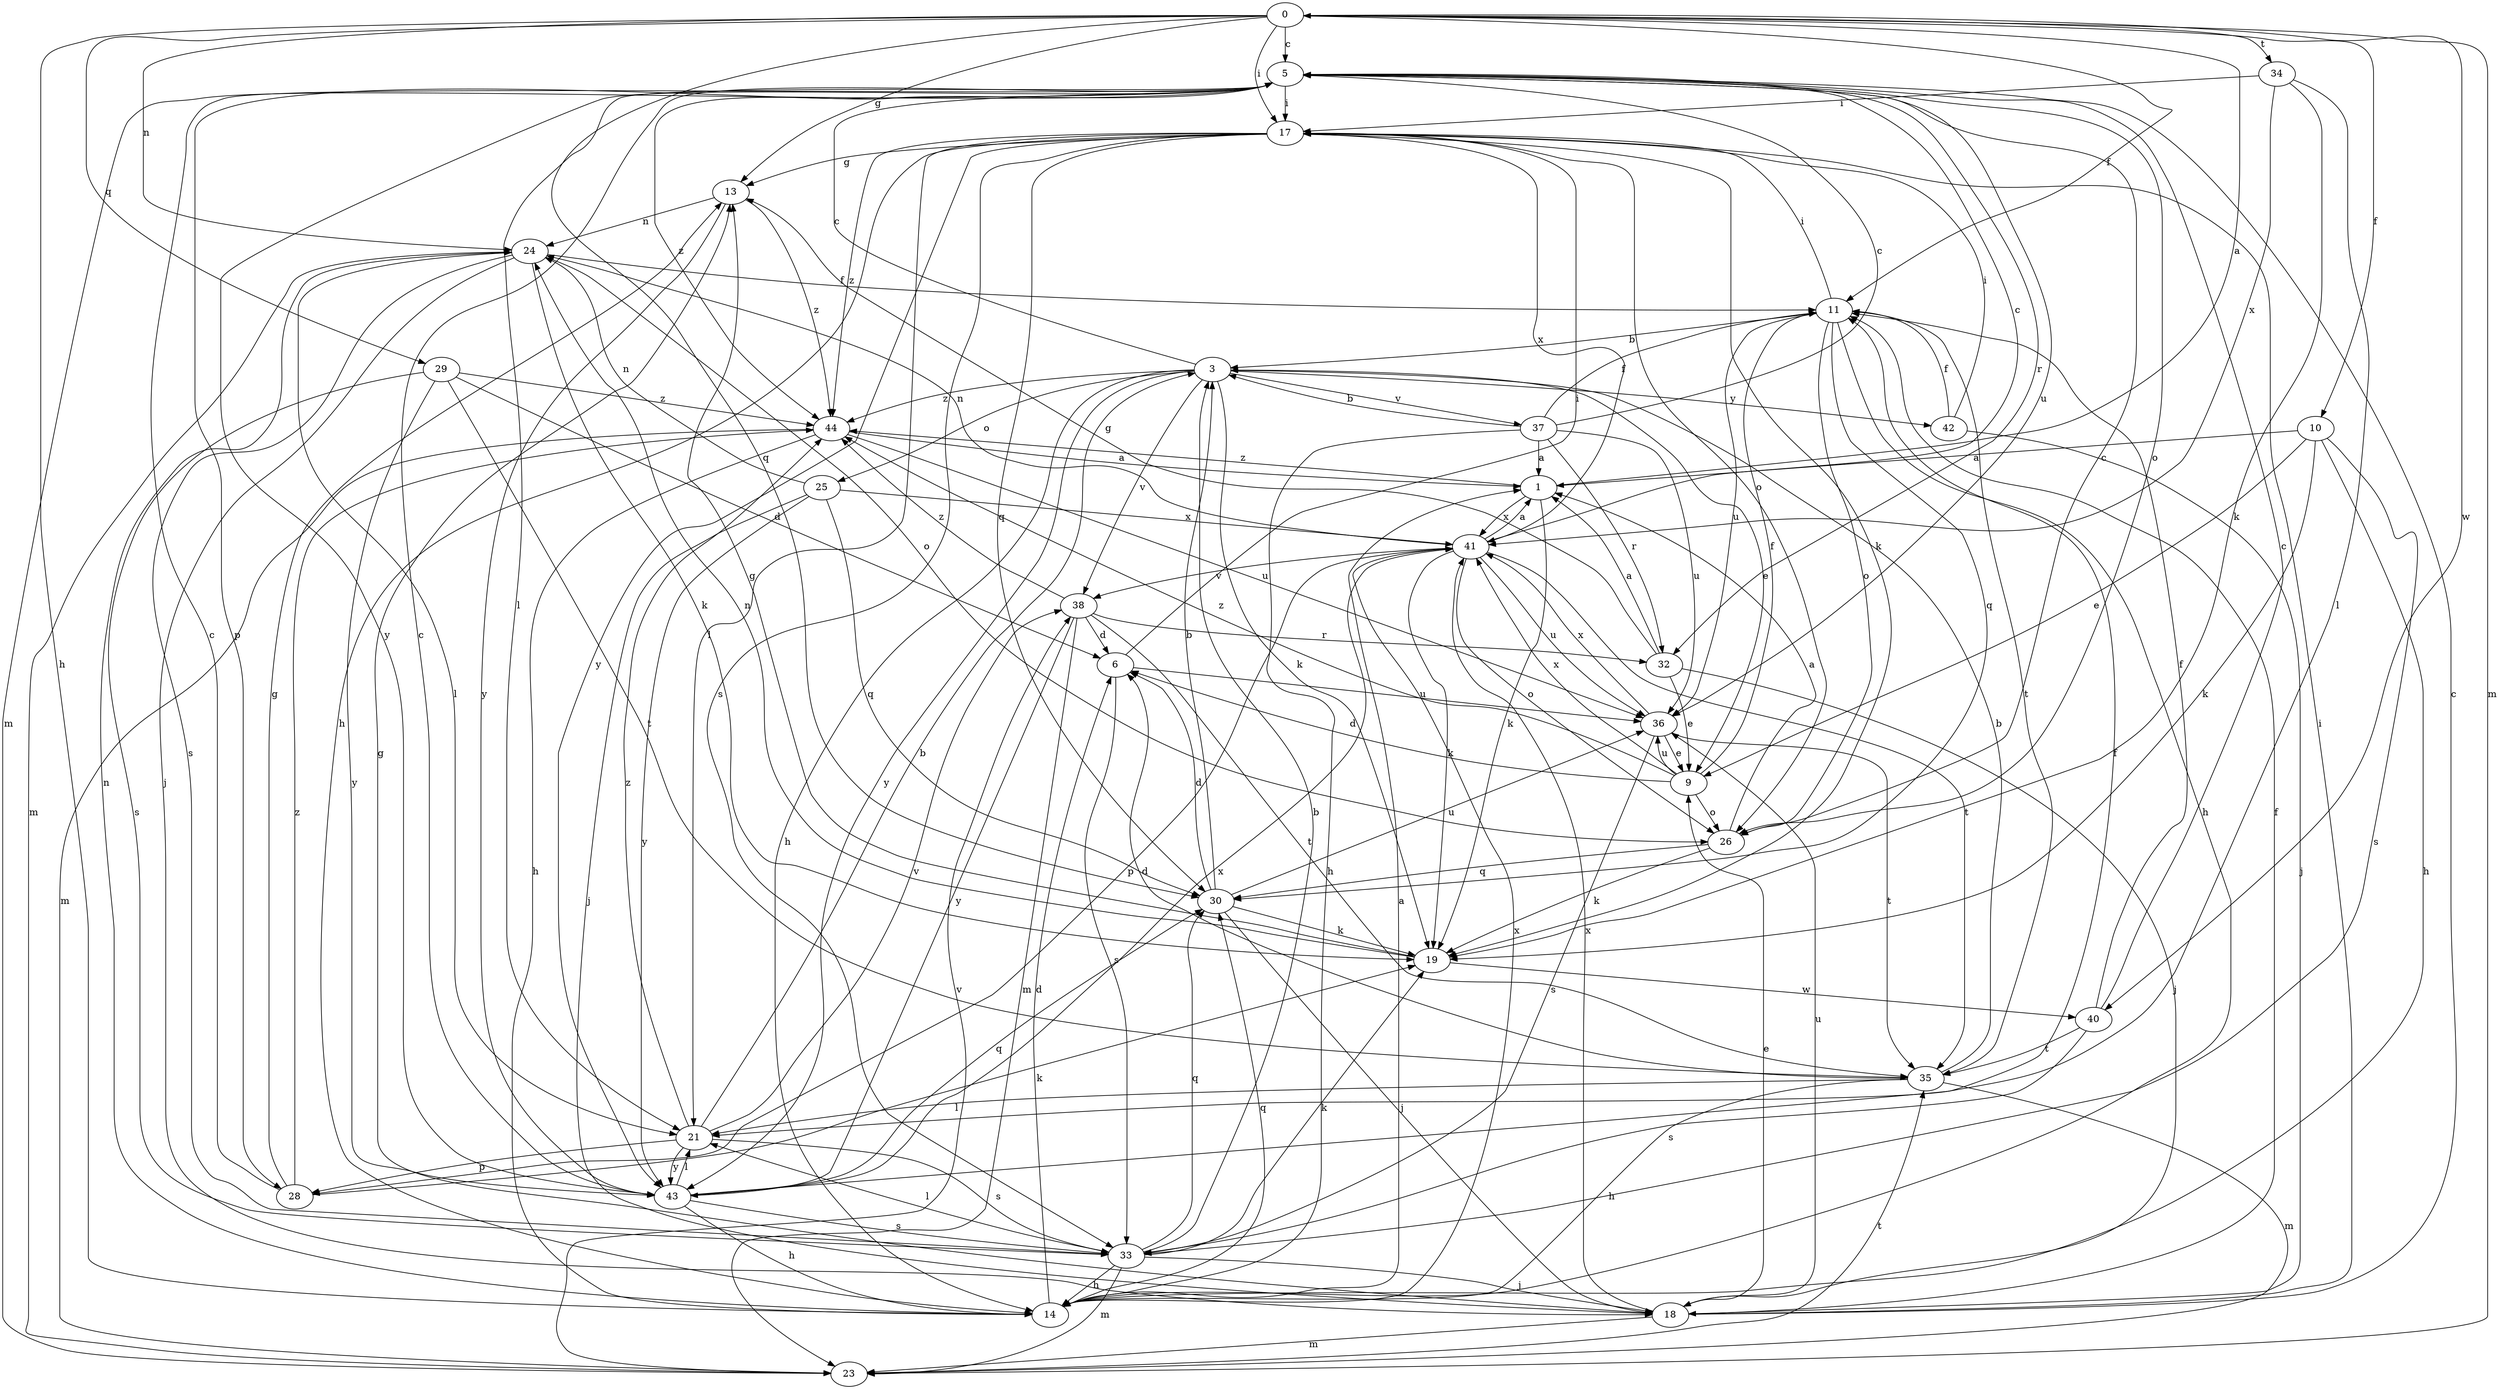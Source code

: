strict digraph  {
0;
1;
3;
5;
6;
9;
10;
11;
13;
14;
17;
18;
19;
21;
23;
24;
25;
26;
28;
29;
30;
32;
33;
34;
35;
36;
37;
38;
40;
41;
42;
43;
44;
0 -> 5  [label=c];
0 -> 10  [label=f];
0 -> 11  [label=f];
0 -> 13  [label=g];
0 -> 14  [label=h];
0 -> 17  [label=i];
0 -> 23  [label=m];
0 -> 24  [label=n];
0 -> 29  [label=q];
0 -> 30  [label=q];
0 -> 34  [label=t];
0 -> 40  [label=w];
1 -> 0  [label=a];
1 -> 19  [label=k];
1 -> 41  [label=x];
1 -> 44  [label=z];
3 -> 5  [label=c];
3 -> 9  [label=e];
3 -> 14  [label=h];
3 -> 19  [label=k];
3 -> 25  [label=o];
3 -> 37  [label=v];
3 -> 38  [label=v];
3 -> 42  [label=y];
3 -> 43  [label=y];
3 -> 44  [label=z];
5 -> 17  [label=i];
5 -> 21  [label=l];
5 -> 23  [label=m];
5 -> 26  [label=o];
5 -> 28  [label=p];
5 -> 32  [label=r];
5 -> 36  [label=u];
5 -> 43  [label=y];
5 -> 44  [label=z];
6 -> 17  [label=i];
6 -> 33  [label=s];
6 -> 36  [label=u];
9 -> 6  [label=d];
9 -> 11  [label=f];
9 -> 26  [label=o];
9 -> 36  [label=u];
9 -> 41  [label=x];
9 -> 44  [label=z];
10 -> 1  [label=a];
10 -> 9  [label=e];
10 -> 14  [label=h];
10 -> 19  [label=k];
10 -> 33  [label=s];
11 -> 3  [label=b];
11 -> 14  [label=h];
11 -> 17  [label=i];
11 -> 26  [label=o];
11 -> 30  [label=q];
11 -> 35  [label=t];
11 -> 36  [label=u];
13 -> 24  [label=n];
13 -> 43  [label=y];
13 -> 44  [label=z];
14 -> 1  [label=a];
14 -> 6  [label=d];
14 -> 24  [label=n];
14 -> 30  [label=q];
14 -> 41  [label=x];
17 -> 13  [label=g];
17 -> 14  [label=h];
17 -> 19  [label=k];
17 -> 21  [label=l];
17 -> 26  [label=o];
17 -> 30  [label=q];
17 -> 33  [label=s];
17 -> 41  [label=x];
17 -> 43  [label=y];
17 -> 44  [label=z];
18 -> 5  [label=c];
18 -> 9  [label=e];
18 -> 11  [label=f];
18 -> 13  [label=g];
18 -> 17  [label=i];
18 -> 23  [label=m];
18 -> 36  [label=u];
18 -> 41  [label=x];
19 -> 13  [label=g];
19 -> 24  [label=n];
19 -> 40  [label=w];
21 -> 3  [label=b];
21 -> 28  [label=p];
21 -> 33  [label=s];
21 -> 38  [label=v];
21 -> 43  [label=y];
21 -> 44  [label=z];
23 -> 35  [label=t];
23 -> 38  [label=v];
24 -> 11  [label=f];
24 -> 18  [label=j];
24 -> 19  [label=k];
24 -> 21  [label=l];
24 -> 23  [label=m];
24 -> 26  [label=o];
24 -> 33  [label=s];
25 -> 18  [label=j];
25 -> 24  [label=n];
25 -> 30  [label=q];
25 -> 41  [label=x];
25 -> 43  [label=y];
26 -> 1  [label=a];
26 -> 5  [label=c];
26 -> 19  [label=k];
26 -> 30  [label=q];
28 -> 5  [label=c];
28 -> 13  [label=g];
28 -> 19  [label=k];
28 -> 44  [label=z];
29 -> 6  [label=d];
29 -> 33  [label=s];
29 -> 35  [label=t];
29 -> 43  [label=y];
29 -> 44  [label=z];
30 -> 3  [label=b];
30 -> 6  [label=d];
30 -> 18  [label=j];
30 -> 19  [label=k];
30 -> 36  [label=u];
32 -> 1  [label=a];
32 -> 9  [label=e];
32 -> 13  [label=g];
32 -> 18  [label=j];
33 -> 3  [label=b];
33 -> 14  [label=h];
33 -> 18  [label=j];
33 -> 19  [label=k];
33 -> 21  [label=l];
33 -> 23  [label=m];
33 -> 30  [label=q];
34 -> 17  [label=i];
34 -> 19  [label=k];
34 -> 21  [label=l];
34 -> 41  [label=x];
35 -> 3  [label=b];
35 -> 6  [label=d];
35 -> 14  [label=h];
35 -> 21  [label=l];
35 -> 23  [label=m];
36 -> 9  [label=e];
36 -> 33  [label=s];
36 -> 35  [label=t];
36 -> 41  [label=x];
37 -> 1  [label=a];
37 -> 3  [label=b];
37 -> 5  [label=c];
37 -> 11  [label=f];
37 -> 14  [label=h];
37 -> 32  [label=r];
37 -> 36  [label=u];
38 -> 6  [label=d];
38 -> 23  [label=m];
38 -> 32  [label=r];
38 -> 35  [label=t];
38 -> 43  [label=y];
38 -> 44  [label=z];
40 -> 5  [label=c];
40 -> 11  [label=f];
40 -> 33  [label=s];
40 -> 35  [label=t];
41 -> 1  [label=a];
41 -> 5  [label=c];
41 -> 19  [label=k];
41 -> 24  [label=n];
41 -> 26  [label=o];
41 -> 28  [label=p];
41 -> 35  [label=t];
41 -> 36  [label=u];
41 -> 38  [label=v];
42 -> 11  [label=f];
42 -> 17  [label=i];
42 -> 18  [label=j];
43 -> 5  [label=c];
43 -> 11  [label=f];
43 -> 14  [label=h];
43 -> 21  [label=l];
43 -> 30  [label=q];
43 -> 33  [label=s];
43 -> 41  [label=x];
44 -> 1  [label=a];
44 -> 14  [label=h];
44 -> 23  [label=m];
44 -> 36  [label=u];
}
